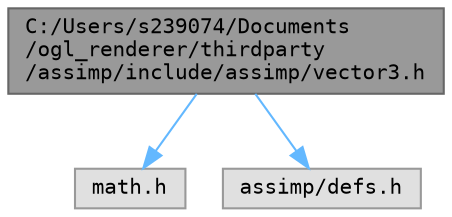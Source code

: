 digraph "C:/Users/s239074/Documents/ogl_renderer/thirdparty/assimp/include/assimp/vector3.h"
{
 // LATEX_PDF_SIZE
  bgcolor="transparent";
  edge [fontname=Terminal,fontsize=10,labelfontname=Helvetica,labelfontsize=10];
  node [fontname=Terminal,fontsize=10,shape=box,height=0.2,width=0.4];
  Node1 [label="C:/Users/s239074/Documents\l/ogl_renderer/thirdparty\l/assimp/include/assimp/vector3.h",height=0.2,width=0.4,color="gray40", fillcolor="grey60", style="filled", fontcolor="black",tooltip="3D vector structure, including operators when compiling in C++"];
  Node1 -> Node2 [color="steelblue1",style="solid"];
  Node2 [label="math.h",height=0.2,width=0.4,color="grey60", fillcolor="#E0E0E0", style="filled",tooltip=" "];
  Node1 -> Node3 [color="steelblue1",style="solid"];
  Node3 [label="assimp/defs.h",height=0.2,width=0.4,color="grey60", fillcolor="#E0E0E0", style="filled",tooltip=" "];
}
